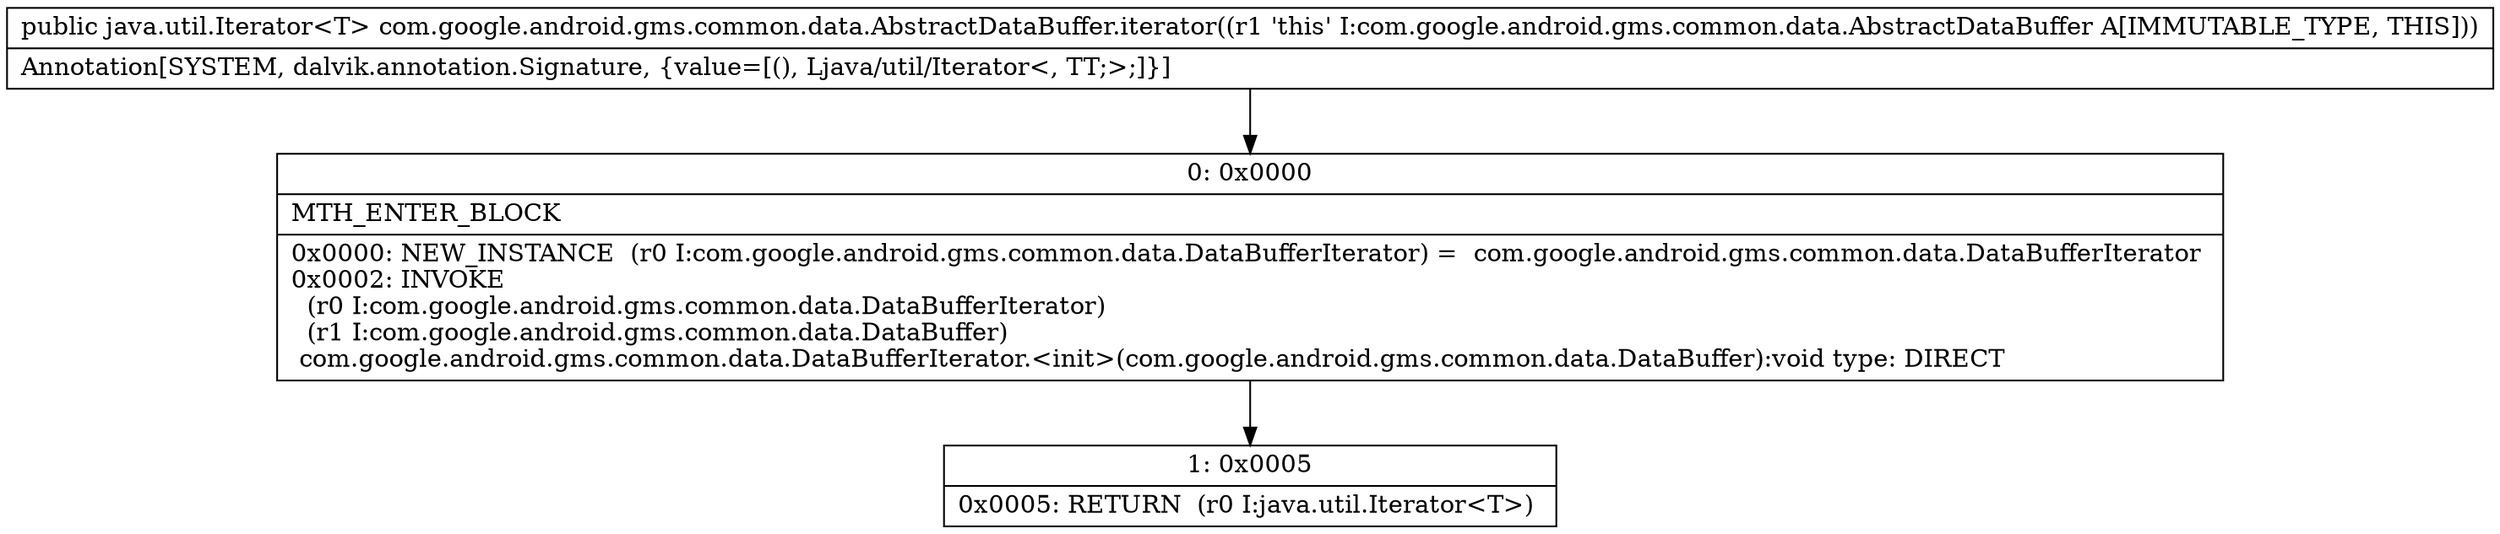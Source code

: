 digraph "CFG forcom.google.android.gms.common.data.AbstractDataBuffer.iterator()Ljava\/util\/Iterator;" {
Node_0 [shape=record,label="{0\:\ 0x0000|MTH_ENTER_BLOCK\l|0x0000: NEW_INSTANCE  (r0 I:com.google.android.gms.common.data.DataBufferIterator) =  com.google.android.gms.common.data.DataBufferIterator \l0x0002: INVOKE  \l  (r0 I:com.google.android.gms.common.data.DataBufferIterator)\l  (r1 I:com.google.android.gms.common.data.DataBuffer)\l com.google.android.gms.common.data.DataBufferIterator.\<init\>(com.google.android.gms.common.data.DataBuffer):void type: DIRECT \l}"];
Node_1 [shape=record,label="{1\:\ 0x0005|0x0005: RETURN  (r0 I:java.util.Iterator\<T\>) \l}"];
MethodNode[shape=record,label="{public java.util.Iterator\<T\> com.google.android.gms.common.data.AbstractDataBuffer.iterator((r1 'this' I:com.google.android.gms.common.data.AbstractDataBuffer A[IMMUTABLE_TYPE, THIS]))  | Annotation[SYSTEM, dalvik.annotation.Signature, \{value=[(), Ljava\/util\/Iterator\<, TT;\>;]\}]\l}"];
MethodNode -> Node_0;
Node_0 -> Node_1;
}

